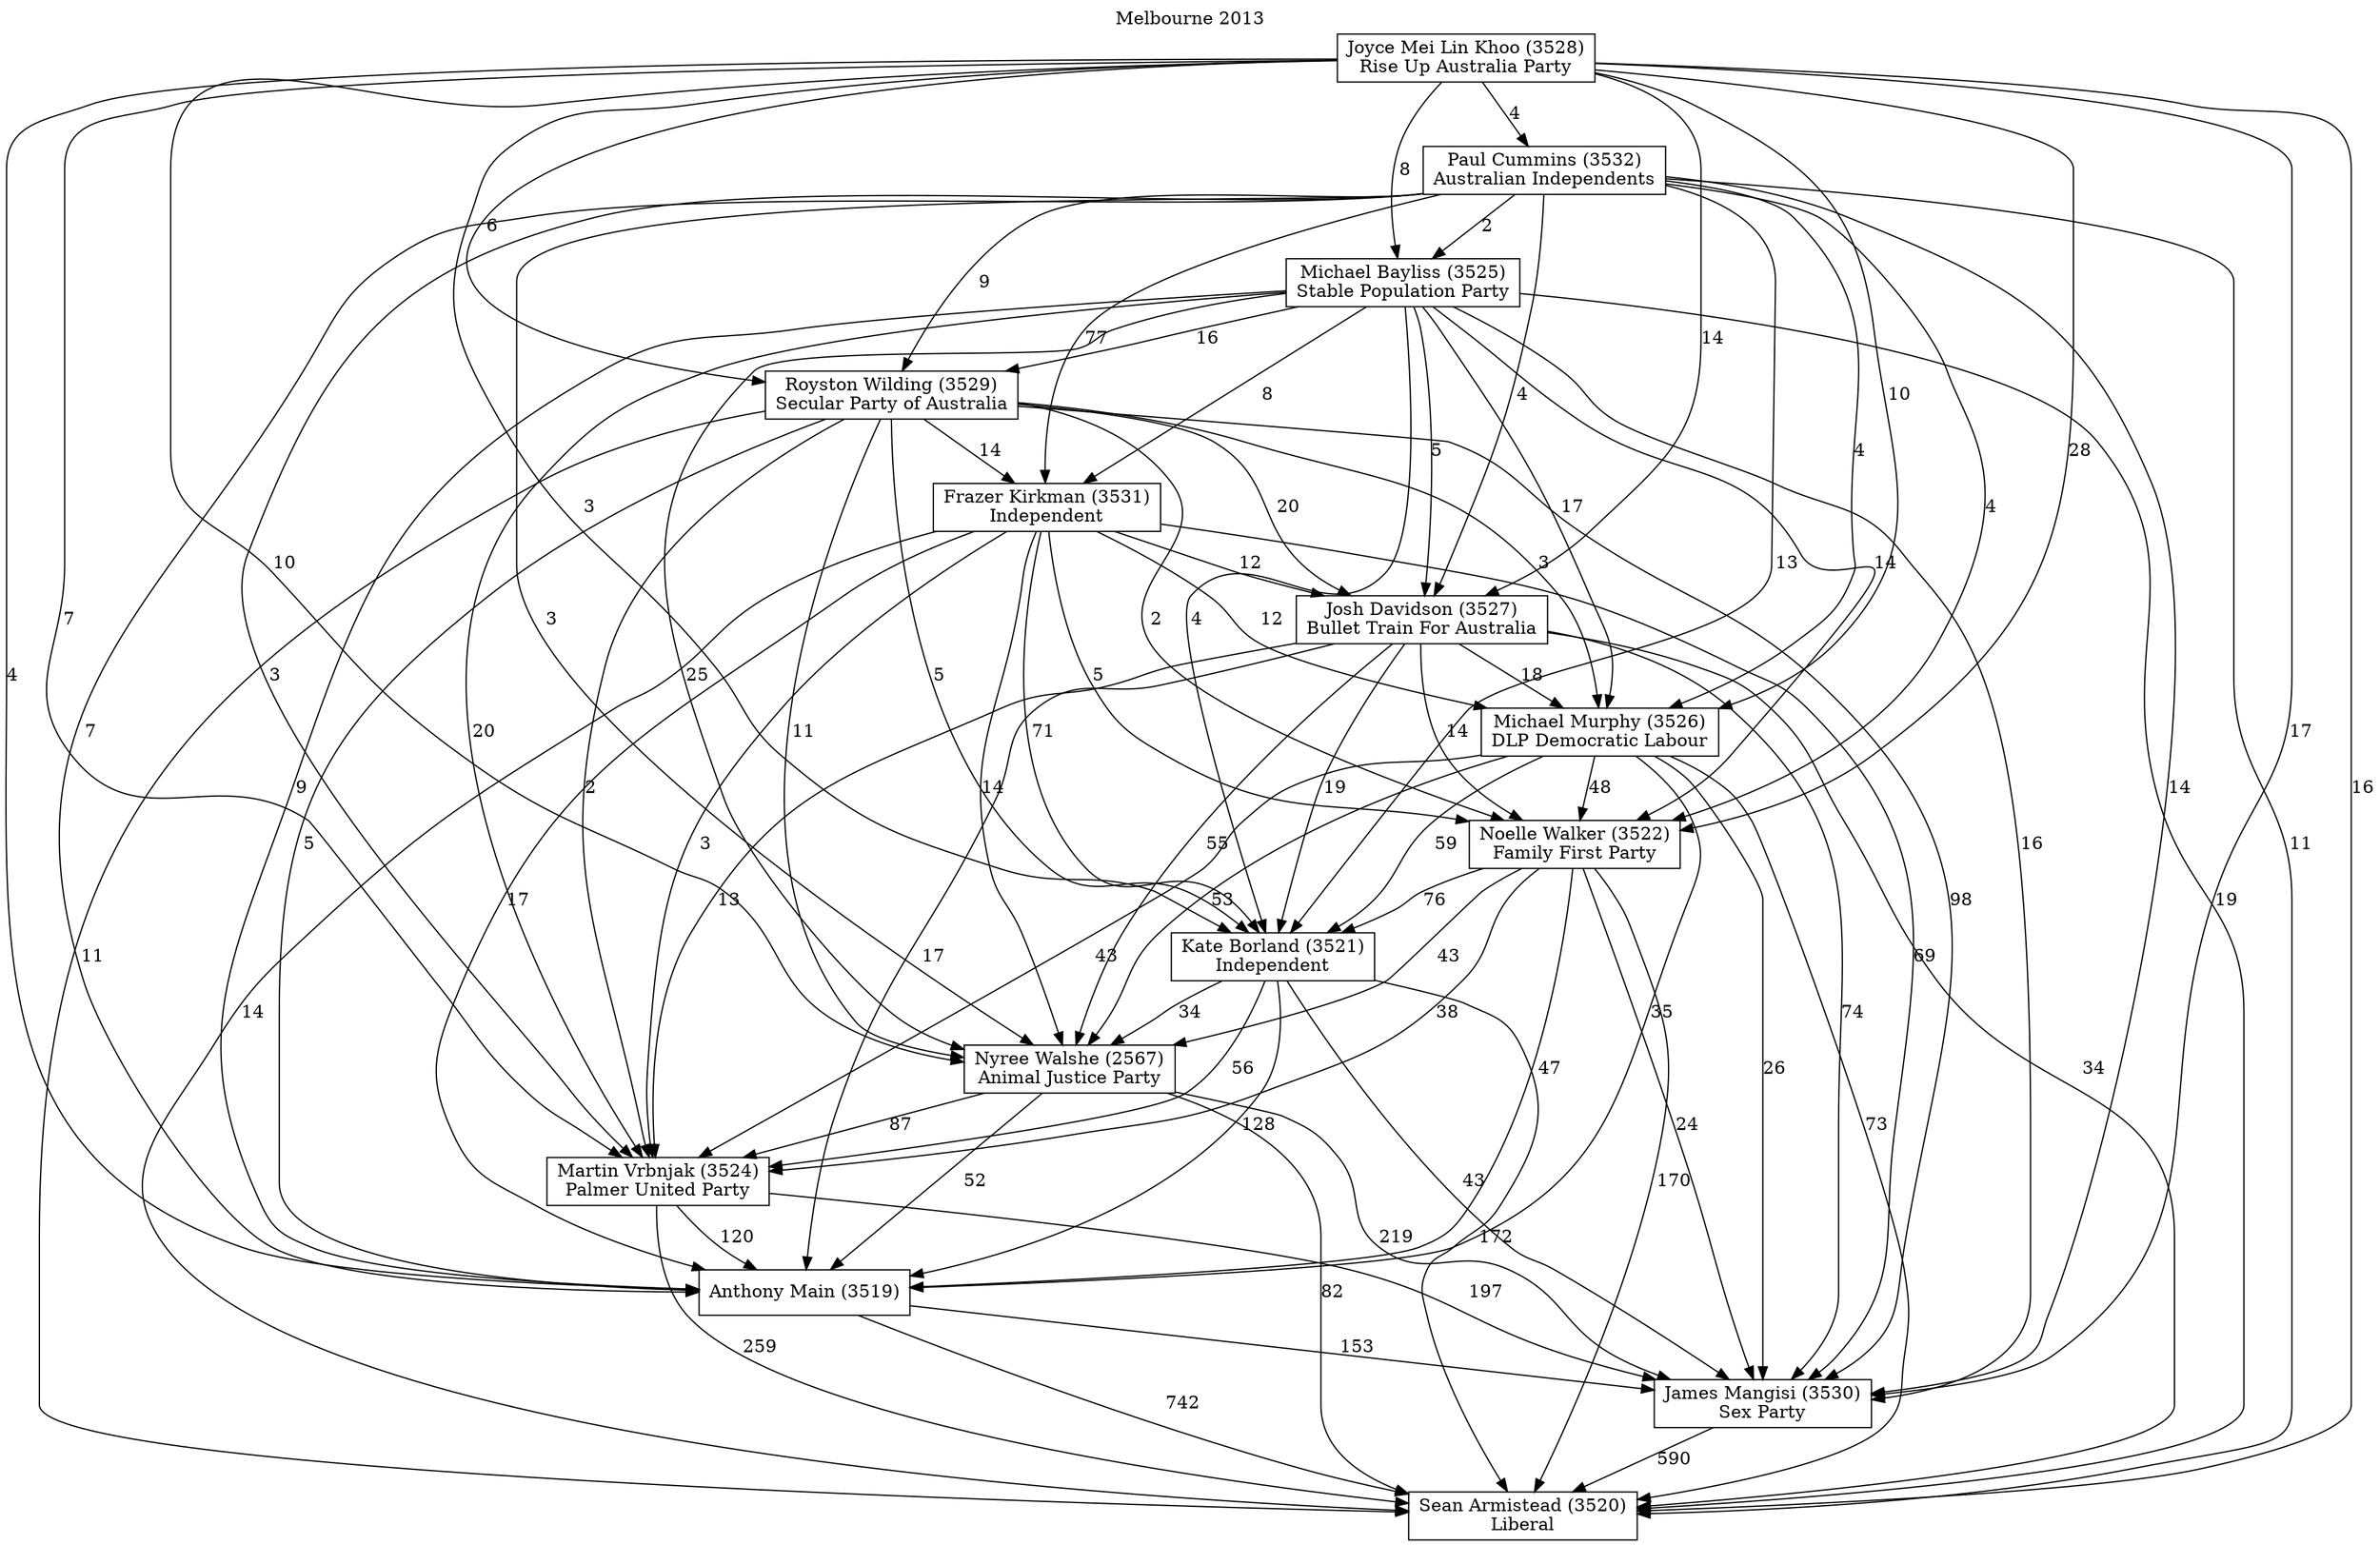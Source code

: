 // House preference flow
digraph "Sean Armistead (3520)_Melbourne_2013" {
	graph [label="Melbourne 2013" labelloc=t mclimit=10]
	node [shape=box]
	"Sean Armistead (3520)" [label="Sean Armistead (3520)
Liberal"]
	"James Mangisi (3530)" [label="James Mangisi (3530)
Sex Party"]
	"Anthony Main (3519)" [label="Anthony Main (3519)
"]
	"Martin Vrbnjak (3524)" [label="Martin Vrbnjak (3524)
Palmer United Party"]
	"Nyree Walshe (2567)" [label="Nyree Walshe (2567)
Animal Justice Party"]
	"Kate Borland (3521)" [label="Kate Borland (3521)
Independent"]
	"Noelle Walker (3522)" [label="Noelle Walker (3522)
Family First Party"]
	"Michael Murphy (3526)" [label="Michael Murphy (3526)
DLP Democratic Labour"]
	"Josh Davidson (3527)" [label="Josh Davidson (3527)
Bullet Train For Australia"]
	"Frazer Kirkman (3531)" [label="Frazer Kirkman (3531)
Independent"]
	"Royston Wilding (3529)" [label="Royston Wilding (3529)
Secular Party of Australia"]
	"Michael Bayliss (3525)" [label="Michael Bayliss (3525)
Stable Population Party"]
	"Paul Cummins (3532)" [label="Paul Cummins (3532)
Australian Independents"]
	"Joyce Mei Lin Khoo (3528)" [label="Joyce Mei Lin Khoo (3528)
Rise Up Australia Party"]
	"James Mangisi (3530)" -> "Sean Armistead (3520)" [label=590]
	"Anthony Main (3519)" -> "James Mangisi (3530)" [label=153]
	"Martin Vrbnjak (3524)" -> "Anthony Main (3519)" [label=120]
	"Nyree Walshe (2567)" -> "Martin Vrbnjak (3524)" [label=87]
	"Kate Borland (3521)" -> "Nyree Walshe (2567)" [label=34]
	"Noelle Walker (3522)" -> "Kate Borland (3521)" [label=76]
	"Michael Murphy (3526)" -> "Noelle Walker (3522)" [label=48]
	"Josh Davidson (3527)" -> "Michael Murphy (3526)" [label=18]
	"Frazer Kirkman (3531)" -> "Josh Davidson (3527)" [label=12]
	"Royston Wilding (3529)" -> "Frazer Kirkman (3531)" [label=14]
	"Michael Bayliss (3525)" -> "Royston Wilding (3529)" [label=16]
	"Paul Cummins (3532)" -> "Michael Bayliss (3525)" [label=2]
	"Joyce Mei Lin Khoo (3528)" -> "Paul Cummins (3532)" [label=4]
	"Anthony Main (3519)" -> "Sean Armistead (3520)" [label=742]
	"Martin Vrbnjak (3524)" -> "Sean Armistead (3520)" [label=259]
	"Nyree Walshe (2567)" -> "Sean Armistead (3520)" [label=82]
	"Kate Borland (3521)" -> "Sean Armistead (3520)" [label=172]
	"Noelle Walker (3522)" -> "Sean Armistead (3520)" [label=170]
	"Michael Murphy (3526)" -> "Sean Armistead (3520)" [label=73]
	"Josh Davidson (3527)" -> "Sean Armistead (3520)" [label=34]
	"Frazer Kirkman (3531)" -> "Sean Armistead (3520)" [label=14]
	"Royston Wilding (3529)" -> "Sean Armistead (3520)" [label=11]
	"Michael Bayliss (3525)" -> "Sean Armistead (3520)" [label=19]
	"Paul Cummins (3532)" -> "Sean Armistead (3520)" [label=11]
	"Joyce Mei Lin Khoo (3528)" -> "Sean Armistead (3520)" [label=16]
	"Joyce Mei Lin Khoo (3528)" -> "Michael Bayliss (3525)" [label=8]
	"Paul Cummins (3532)" -> "Royston Wilding (3529)" [label=9]
	"Joyce Mei Lin Khoo (3528)" -> "Royston Wilding (3529)" [label=6]
	"Michael Bayliss (3525)" -> "Frazer Kirkman (3531)" [label=8]
	"Paul Cummins (3532)" -> "Frazer Kirkman (3531)" [label=77]
	"Royston Wilding (3529)" -> "Josh Davidson (3527)" [label=20]
	"Michael Bayliss (3525)" -> "Josh Davidson (3527)" [label=5]
	"Paul Cummins (3532)" -> "Josh Davidson (3527)" [label=4]
	"Joyce Mei Lin Khoo (3528)" -> "Josh Davidson (3527)" [label=14]
	"Frazer Kirkman (3531)" -> "Michael Murphy (3526)" [label=12]
	"Royston Wilding (3529)" -> "Michael Murphy (3526)" [label=3]
	"Michael Bayliss (3525)" -> "Michael Murphy (3526)" [label=17]
	"Paul Cummins (3532)" -> "Michael Murphy (3526)" [label=4]
	"Joyce Mei Lin Khoo (3528)" -> "Michael Murphy (3526)" [label=10]
	"Josh Davidson (3527)" -> "Noelle Walker (3522)" [label=14]
	"Frazer Kirkman (3531)" -> "Noelle Walker (3522)" [label=5]
	"Royston Wilding (3529)" -> "Noelle Walker (3522)" [label=2]
	"Michael Bayliss (3525)" -> "Noelle Walker (3522)" [label=14]
	"Paul Cummins (3532)" -> "Noelle Walker (3522)" [label=4]
	"Joyce Mei Lin Khoo (3528)" -> "Noelle Walker (3522)" [label=28]
	"Michael Murphy (3526)" -> "Kate Borland (3521)" [label=59]
	"Josh Davidson (3527)" -> "Kate Borland (3521)" [label=19]
	"Frazer Kirkman (3531)" -> "Kate Borland (3521)" [label=71]
	"Royston Wilding (3529)" -> "Kate Borland (3521)" [label=5]
	"Michael Bayliss (3525)" -> "Kate Borland (3521)" [label=4]
	"Paul Cummins (3532)" -> "Kate Borland (3521)" [label=13]
	"Joyce Mei Lin Khoo (3528)" -> "Kate Borland (3521)" [label=3]
	"Noelle Walker (3522)" -> "Nyree Walshe (2567)" [label=43]
	"Michael Murphy (3526)" -> "Nyree Walshe (2567)" [label=53]
	"Josh Davidson (3527)" -> "Nyree Walshe (2567)" [label=55]
	"Frazer Kirkman (3531)" -> "Nyree Walshe (2567)" [label=14]
	"Royston Wilding (3529)" -> "Nyree Walshe (2567)" [label=11]
	"Michael Bayliss (3525)" -> "Nyree Walshe (2567)" [label=25]
	"Paul Cummins (3532)" -> "Nyree Walshe (2567)" [label=3]
	"Joyce Mei Lin Khoo (3528)" -> "Nyree Walshe (2567)" [label=10]
	"Kate Borland (3521)" -> "Martin Vrbnjak (3524)" [label=56]
	"Noelle Walker (3522)" -> "Martin Vrbnjak (3524)" [label=38]
	"Michael Murphy (3526)" -> "Martin Vrbnjak (3524)" [label=43]
	"Josh Davidson (3527)" -> "Martin Vrbnjak (3524)" [label=13]
	"Frazer Kirkman (3531)" -> "Martin Vrbnjak (3524)" [label=3]
	"Royston Wilding (3529)" -> "Martin Vrbnjak (3524)" [label=2]
	"Michael Bayliss (3525)" -> "Martin Vrbnjak (3524)" [label=20]
	"Paul Cummins (3532)" -> "Martin Vrbnjak (3524)" [label=3]
	"Joyce Mei Lin Khoo (3528)" -> "Martin Vrbnjak (3524)" [label=7]
	"Nyree Walshe (2567)" -> "Anthony Main (3519)" [label=52]
	"Kate Borland (3521)" -> "Anthony Main (3519)" [label=128]
	"Noelle Walker (3522)" -> "Anthony Main (3519)" [label=47]
	"Michael Murphy (3526)" -> "Anthony Main (3519)" [label=35]
	"Josh Davidson (3527)" -> "Anthony Main (3519)" [label=17]
	"Frazer Kirkman (3531)" -> "Anthony Main (3519)" [label=17]
	"Royston Wilding (3529)" -> "Anthony Main (3519)" [label=5]
	"Michael Bayliss (3525)" -> "Anthony Main (3519)" [label=9]
	"Paul Cummins (3532)" -> "Anthony Main (3519)" [label=7]
	"Joyce Mei Lin Khoo (3528)" -> "Anthony Main (3519)" [label=4]
	"Martin Vrbnjak (3524)" -> "James Mangisi (3530)" [label=197]
	"Nyree Walshe (2567)" -> "James Mangisi (3530)" [label=219]
	"Kate Borland (3521)" -> "James Mangisi (3530)" [label=43]
	"Noelle Walker (3522)" -> "James Mangisi (3530)" [label=24]
	"Michael Murphy (3526)" -> "James Mangisi (3530)" [label=26]
	"Josh Davidson (3527)" -> "James Mangisi (3530)" [label=74]
	"Frazer Kirkman (3531)" -> "James Mangisi (3530)" [label=69]
	"Royston Wilding (3529)" -> "James Mangisi (3530)" [label=98]
	"Michael Bayliss (3525)" -> "James Mangisi (3530)" [label=16]
	"Paul Cummins (3532)" -> "James Mangisi (3530)" [label=14]
	"Joyce Mei Lin Khoo (3528)" -> "James Mangisi (3530)" [label=17]
}
